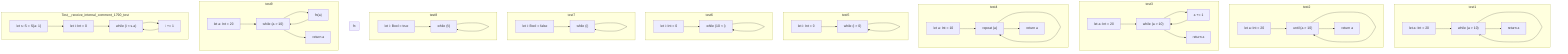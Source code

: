 graph TD
subgraph test1
    test1_151["let a: Int = 20"]
    test1_152["while (a &gt; 10)"]
    test1_155["return a"]:::exitNode
    test1_151 --> test1_152
    test1_152 --> test1_152
    test1_152 --> test1_155
end
subgraph test2
    test2_157["let a: Int = 20"]
    test2_158["until (a &gt; 10)"]
    test2_161["return a"]:::exitNode
    test2_157 --> test2_158
    test2_158 --> test2_158
    test2_158 --> test2_161
end
subgraph test3
    test3_163["let a: Int = 20"]
    test3_164["while (a &gt; 10)"]
    test3_166["a += 1"]
    test3_169["return a"]:::exitNode
    test3_163 --> test3_164
    test3_164 --> test3_166
    test3_166 --> test3_164
    test3_164 --> test3_169
end
subgraph test4
    test4_171["let a: Int = 10"]
    test4_172["repeat (a)"]
    test4_175["return a"]:::exitNode
    test4_171 --> test4_172
    test4_172 --> test4_172
    test4_172 --> test4_175
end
subgraph test5
    test5_177["let i: Int = 0"]
    test5_178["while (i &gt; 0)"]
    test5_177 --> test5_178
    test5_178 --> test5_178
end
subgraph test6
    test6_181["let i: Int = 0"]
    test6_182["while (10 &lt; i)"]
    test6_181 --> test6_182
    test6_182 --> test6_182
end
subgraph test7
    test7_185["let i: Bool = false"]
    test7_186["while (i)"]
    test7_185 --> test7_186
    test7_186 --> test7_186
end
subgraph test8
    test8_189["let i: Bool = true"]
    test8_190["while (!i)"]
    test8_189 --> test8_190
    test8_190 --> test8_190
end
subgraph fn
end
subgraph test9
    test9_193["let a: Int = 20"]
    test9_194["while (a &gt; 10)"]
    test9_196["fn(a)"]
    test9_199["return a"]:::exitNode
    test9_193 --> test9_194
    test9_194 --> test9_196
    test9_196 --> test9_194
    test9_194 --> test9_199
end
subgraph Test__receive_internal_comment_1790_test
    Test__receive_internal_comment_1790_test_201["let s: S = S{a: 1}"]
    Test__receive_internal_comment_1790_test_202["let i: Int = 0"]
    Test__receive_internal_comment_1790_test_204["while (i &lt; s.a)"]
    Test__receive_internal_comment_1790_test_206["i += 1"]
    Test__receive_internal_comment_1790_test_201 --> Test__receive_internal_comment_1790_test_202
    Test__receive_internal_comment_1790_test_202 --> Test__receive_internal_comment_1790_test_204
    Test__receive_internal_comment_1790_test_204 --> Test__receive_internal_comment_1790_test_206
    Test__receive_internal_comment_1790_test_206 --> Test__receive_internal_comment_1790_test_204
end